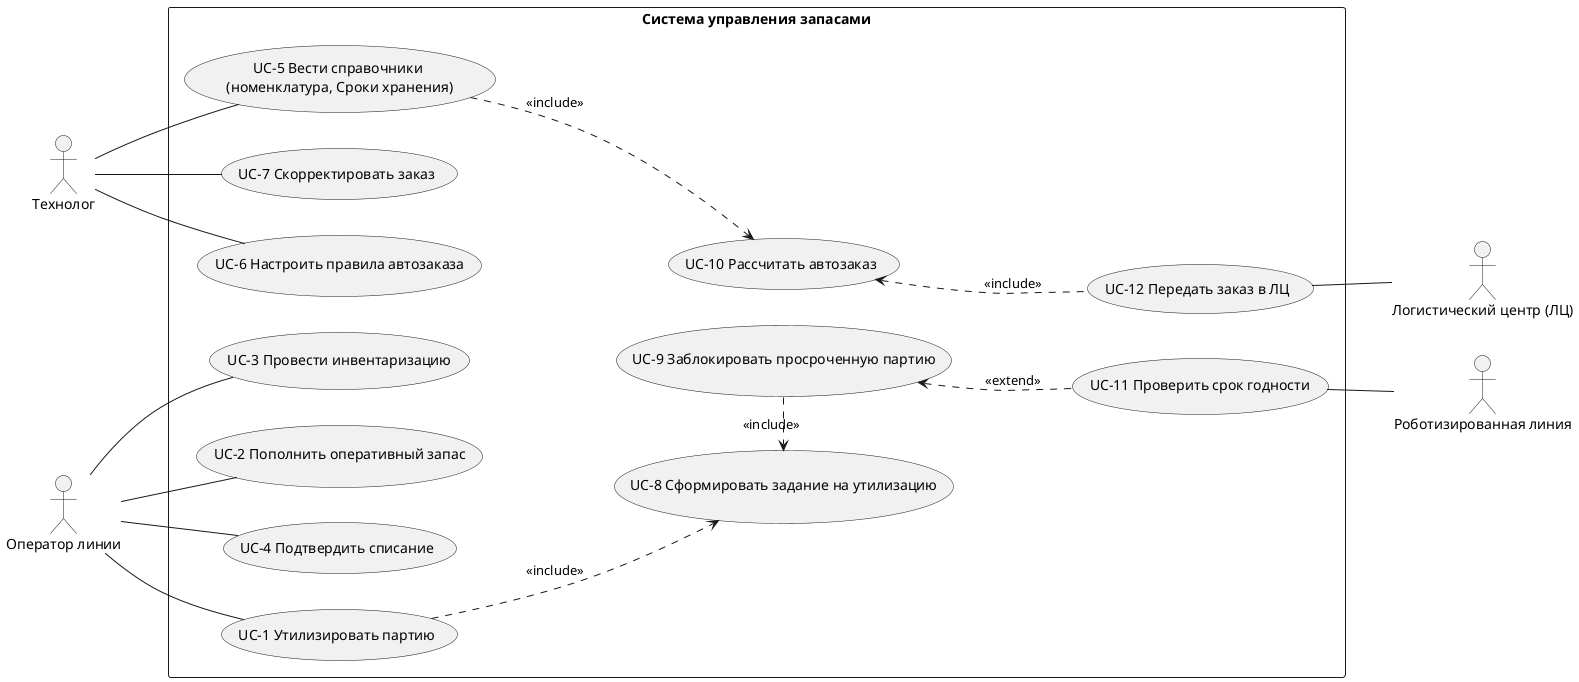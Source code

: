 @startuml
left to right direction
skinparam packageStyle rectangle

' Акторы слева
actor "Оператор линии" as Operator
actor "Технолог" as Manager

' Акторы справа  
actor "Роботизированная линия" as Robot
actor "Логистический центр (ЛЦ)" as Logistics


rectangle "Система управления запасами" {
  ' Первый ряд use cases
  usecase "UC-1 Утилизировать партию" as UC1
  usecase "UC-2 Пополнить оперативный запас" as UC2
  usecase "UC-3 Провести инвентаризацию" as UC3
  usecase "UC-4 Подтвердить списание" as UC4
  
  usecase "UC-7 Cкорректировать заказ" as UC7
  usecase "UC-5 Вести справочники \n(номенклатура, Сроки хранения)" as UC5
  usecase "UC-6 Настроить правила автозаказа" as UC6
  
  ' Второй ряд use cases
  usecase "UC-8 Сформировать задание на утилизацию" as UC8
  usecase "UC-9 Заблокировать просроченную партию" as UC9
  usecase "UC-10 Рассчитать автозаказ" as UC10
  
    ' Третий ряд use cases
  usecase "UC-11 Проверить срок годности" as UC11
  usecase "UC-12 Передать заказ в ЛЦ" as UC12
}

' Расположение use cases в два ряда
UC1 -[hidden]- UC8
UC1 -[hidden]- UC9
UC1 -[hidden]- UC10

UC2 -[hidden]- UC8
UC2 -[hidden]- UC9
UC2 -[hidden]- UC10

UC3 -[hidden]- UC8
UC3 -[hidden]- UC9
UC3 -[hidden]- UC10

UC4 -[hidden]- UC8
UC4 -[hidden]- UC9
UC4 -[hidden]- UC10

UC5 -[hidden]- UC8
UC5 -[hidden]- UC9
UC5 -[hidden]- UC10

UC6 -[hidden]- UC8
UC6 -[hidden]- UC9
UC6 -[hidden]- UC10

UC7 -[hidden]- UC8
UC7 -[hidden]- UC9
UC7 -[hidden]- UC10

UC8 -[hidden]- UC11
UC8 -[hidden]- UC12

UC9 -[hidden]- UC11
UC9 -[hidden]- UC12

UC10 -[hidden]- UC11
UC10 -[hidden]- UC12

' Связи акторов и вариантов использования (слева)
Operator -- UC1
Operator -- UC2
Operator -- UC3
Operator -- UC4

Manager -- UC5
Manager -- UC6
Manager -- UC7

' Связи акторов и вариантов использования (справа)
UC11 -- Robot
UC12 -- Logistics

UC1 .> UC8: <<include>>
UC9 .> UC8: <<include>>
UC9 <. UC11: <<extend>>
UC5 .> UC10: <<include>>
UC10 <. UC12: <<include>>
@enduml